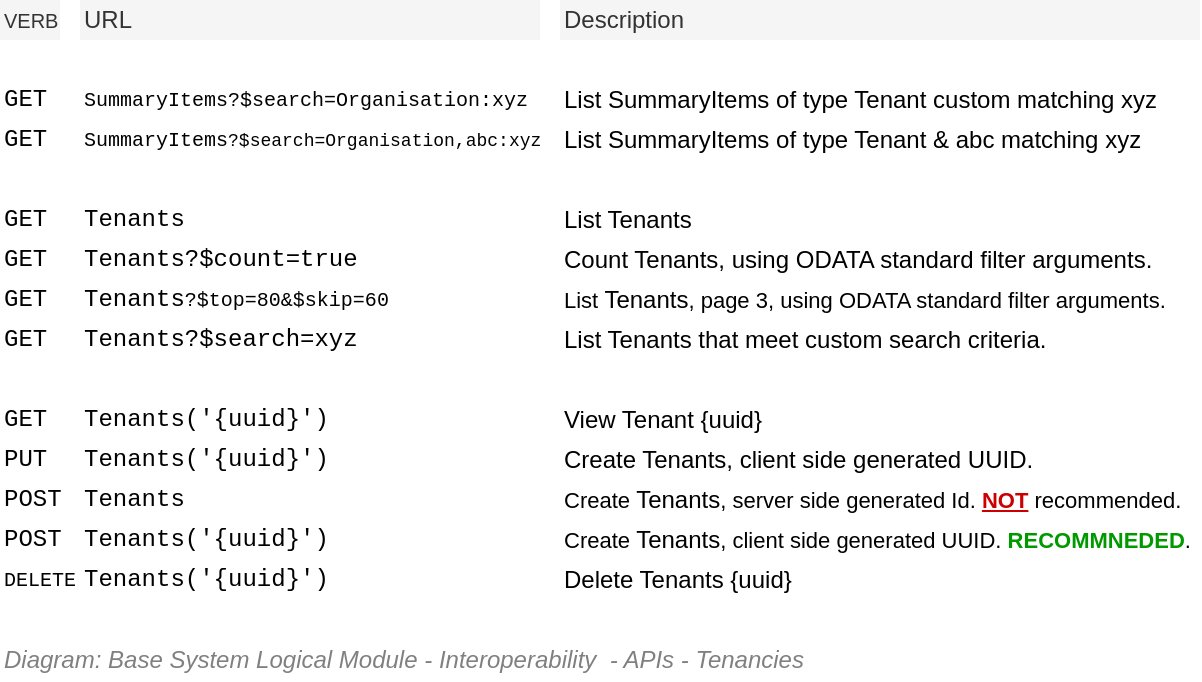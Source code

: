 <mxfile compressed="false" version="18.0.8" type="google">
  <diagram name="Integration/System Logical Module/API/Resource URLs/Tenancies" id="PoN3Tv-k3saIw6w0Rttg">
    <mxGraphModel grid="1" page="1" gridSize="10" guides="1" tooltips="1" connect="1" arrows="1" fold="1" pageScale="1" pageWidth="850" pageHeight="1100" math="0" shadow="0">
      <root>
        <mxCell id="_26Is6igs60ySEspcBSc-0" />
        <mxCell id="XjMKO7mXyI-uBreeRKWt-0" value="Diagram" parent="_26Is6igs60ySEspcBSc-0" />
        <mxCell id="_26Is6igs60ySEspcBSc-27" value="List Tenants" style="text;html=1;strokeColor=none;fillColor=none;align=left;verticalAlign=middle;whiteSpace=wrap;rounded=0;dashed=1;fontFamily=Helvetica;fontSize=12;" vertex="1" parent="XjMKO7mXyI-uBreeRKWt-0">
          <mxGeometry x="400" y="300" width="320" height="20" as="geometry" />
        </mxCell>
        <mxCell id="_26Is6igs60ySEspcBSc-28" value="Tenants" style="text;html=1;strokeColor=none;fillColor=none;align=left;verticalAlign=middle;whiteSpace=wrap;rounded=0;dashed=1;fontSize=12;fontFamily=Courier New;" vertex="1" parent="XjMKO7mXyI-uBreeRKWt-0">
          <mxGeometry x="160" y="300" width="200" height="20" as="geometry" />
        </mxCell>
        <mxCell id="_26Is6igs60ySEspcBSc-29" value="Tenants(&#39;{uuid}&#39;)" style="text;html=1;strokeColor=none;fillColor=none;align=left;verticalAlign=middle;whiteSpace=wrap;rounded=0;dashed=1;fontSize=12;fontFamily=Courier New;" vertex="1" parent="XjMKO7mXyI-uBreeRKWt-0">
          <mxGeometry x="160" y="400" width="200" height="20" as="geometry" />
        </mxCell>
        <mxCell id="_26Is6igs60ySEspcBSc-30" value="View Tenant {uuid}" style="text;html=1;strokeColor=none;fillColor=none;align=left;verticalAlign=middle;whiteSpace=wrap;rounded=0;dashed=1;fontFamily=Helvetica;fontSize=12;" vertex="1" parent="XjMKO7mXyI-uBreeRKWt-0">
          <mxGeometry x="400" y="400" width="320" height="20" as="geometry" />
        </mxCell>
        <mxCell id="_26Is6igs60ySEspcBSc-31" value="GET" style="text;html=1;strokeColor=none;fillColor=none;align=left;verticalAlign=middle;whiteSpace=wrap;rounded=0;dashed=1;fontSize=12;fontFamily=Courier New;" vertex="1" parent="XjMKO7mXyI-uBreeRKWt-0">
          <mxGeometry x="120" y="300" width="40" height="20" as="geometry" />
        </mxCell>
        <mxCell id="_26Is6igs60ySEspcBSc-32" value="GET" style="text;html=1;strokeColor=none;fillColor=none;align=left;verticalAlign=middle;whiteSpace=wrap;rounded=0;dashed=1;fontSize=12;fontFamily=Courier New;" vertex="1" parent="XjMKO7mXyI-uBreeRKWt-0">
          <mxGeometry x="120" y="400" width="40" height="20" as="geometry" />
        </mxCell>
        <mxCell id="_26Is6igs60ySEspcBSc-33" value="POST" style="text;html=1;strokeColor=none;fillColor=none;align=left;verticalAlign=middle;whiteSpace=wrap;rounded=0;dashed=1;fontSize=12;fontFamily=Courier New;" vertex="1" parent="XjMKO7mXyI-uBreeRKWt-0">
          <mxGeometry x="120" y="440" width="40" height="20" as="geometry" />
        </mxCell>
        <mxCell id="_26Is6igs60ySEspcBSc-34" value="Tenants" style="text;html=1;strokeColor=none;fillColor=none;align=left;verticalAlign=middle;whiteSpace=wrap;rounded=0;dashed=1;fontSize=12;fontFamily=Courier New;" vertex="1" parent="XjMKO7mXyI-uBreeRKWt-0">
          <mxGeometry x="160" y="440" width="200" height="20" as="geometry" />
        </mxCell>
        <mxCell id="_26Is6igs60ySEspcBSc-35" value="POST" style="text;html=1;strokeColor=none;fillColor=none;align=left;verticalAlign=middle;whiteSpace=wrap;rounded=0;dashed=1;fontSize=12;fontFamily=Courier New;" vertex="1" parent="XjMKO7mXyI-uBreeRKWt-0">
          <mxGeometry x="120" y="460" width="40" height="20" as="geometry" />
        </mxCell>
        <mxCell id="_26Is6igs60ySEspcBSc-36" value="Tenants(&#39;{uuid}&#39;)" style="text;html=1;strokeColor=none;fillColor=none;align=left;verticalAlign=middle;whiteSpace=wrap;rounded=0;dashed=1;fontSize=12;fontFamily=Courier New;" vertex="1" parent="XjMKO7mXyI-uBreeRKWt-0">
          <mxGeometry x="160" y="460" width="200" height="20" as="geometry" />
        </mxCell>
        <mxCell id="_26Is6igs60ySEspcBSc-37" value="&lt;font style=&quot;font-size: 11px&quot;&gt;Create&amp;nbsp;&lt;span style=&quot;font-size: 12px&quot;&gt;Tenants&lt;/span&gt;, server side generated Id. &lt;b&gt;&lt;font color=&quot;#cc0000&quot; style=&quot;font-size: 11px&quot;&gt;&lt;u&gt;NOT&lt;/u&gt;&lt;/font&gt; &lt;/b&gt;recommended.&lt;/font&gt;" style="text;html=1;strokeColor=none;fillColor=none;align=left;verticalAlign=middle;whiteSpace=wrap;rounded=0;dashed=1;fontFamily=Helvetica;fontSize=12;" vertex="1" parent="XjMKO7mXyI-uBreeRKWt-0">
          <mxGeometry x="400" y="440" width="320" height="20" as="geometry" />
        </mxCell>
        <mxCell id="_26Is6igs60ySEspcBSc-38" value="&lt;font style=&quot;font-size: 11px&quot;&gt;Create&amp;nbsp;&lt;span style=&quot;font-size: 12px&quot;&gt;Tenants&lt;/span&gt;, client side generated UUID. &lt;b&gt;&lt;font color=&quot;#009900&quot; style=&quot;font-size: 11px&quot;&gt;RECOMMNEDED&lt;/font&gt;&lt;/b&gt;.&lt;/font&gt;" style="text;html=1;strokeColor=none;fillColor=none;align=left;verticalAlign=middle;whiteSpace=wrap;rounded=0;dashed=1;fontFamily=Helvetica;fontSize=12;" vertex="1" parent="XjMKO7mXyI-uBreeRKWt-0">
          <mxGeometry x="400" y="460" width="320" height="20" as="geometry" />
        </mxCell>
        <mxCell id="_26Is6igs60ySEspcBSc-39" value="PUT" style="text;html=1;strokeColor=none;fillColor=none;align=left;verticalAlign=middle;whiteSpace=wrap;rounded=0;dashed=1;fontSize=12;fontFamily=Courier New;" vertex="1" parent="XjMKO7mXyI-uBreeRKWt-0">
          <mxGeometry x="120" y="420" width="40" height="20" as="geometry" />
        </mxCell>
        <mxCell id="_26Is6igs60ySEspcBSc-40" value="Tenants(&#39;{uuid}&#39;)" style="text;html=1;strokeColor=none;fillColor=none;align=left;verticalAlign=middle;whiteSpace=wrap;rounded=0;dashed=1;fontSize=12;fontFamily=Courier New;" vertex="1" parent="XjMKO7mXyI-uBreeRKWt-0">
          <mxGeometry x="160" y="420" width="200" height="20" as="geometry" />
        </mxCell>
        <mxCell id="_26Is6igs60ySEspcBSc-41" value="Create Tenants, client side generated UUID." style="text;html=1;strokeColor=none;fillColor=none;align=left;verticalAlign=middle;whiteSpace=wrap;rounded=0;dashed=1;fontFamily=Helvetica;fontSize=12;" vertex="1" parent="XjMKO7mXyI-uBreeRKWt-0">
          <mxGeometry x="400" y="420" width="320" height="20" as="geometry" />
        </mxCell>
        <mxCell id="_26Is6igs60ySEspcBSc-42" value="DELETE" style="text;html=1;strokeColor=none;fillColor=none;align=left;verticalAlign=middle;whiteSpace=wrap;rounded=0;dashed=1;fontSize=10;fontFamily=Courier New;" vertex="1" parent="XjMKO7mXyI-uBreeRKWt-0">
          <mxGeometry x="120" y="480" width="40" height="20" as="geometry" />
        </mxCell>
        <mxCell id="_26Is6igs60ySEspcBSc-43" value="Tenants(&#39;{uuid}&#39;)" style="text;html=1;strokeColor=none;fillColor=none;align=left;verticalAlign=middle;whiteSpace=wrap;rounded=0;dashed=1;fontSize=12;fontFamily=Courier New;" vertex="1" parent="XjMKO7mXyI-uBreeRKWt-0">
          <mxGeometry x="160" y="480" width="200" height="20" as="geometry" />
        </mxCell>
        <mxCell id="_26Is6igs60ySEspcBSc-44" value="Delete Tenants {uuid}" style="text;html=1;strokeColor=none;fillColor=none;align=left;verticalAlign=middle;whiteSpace=wrap;rounded=0;dashed=1;fontFamily=Helvetica;fontSize=12;" vertex="1" parent="XjMKO7mXyI-uBreeRKWt-0">
          <mxGeometry x="400" y="480" width="320" height="20" as="geometry" />
        </mxCell>
        <mxCell id="_26Is6igs60ySEspcBSc-46" value="&lt;font style=&quot;font-size: 11px&quot;&gt;List&amp;nbsp;&lt;span style=&quot;font-size: 12px&quot;&gt;Tenants&lt;/span&gt;, page 3, using ODATA standard filter arguments.&lt;/font&gt;" style="text;html=1;strokeColor=none;fillColor=none;align=left;verticalAlign=middle;whiteSpace=wrap;rounded=0;dashed=1;fontFamily=Helvetica;fontSize=12;" vertex="1" parent="XjMKO7mXyI-uBreeRKWt-0">
          <mxGeometry x="400" y="340" width="320" height="20" as="geometry" />
        </mxCell>
        <mxCell id="_26Is6igs60ySEspcBSc-47" value="&lt;font style=&quot;font-size: 10px&quot;&gt;&lt;span style=&quot;font-size: 12px&quot;&gt;Tenants&lt;/span&gt;?$top=80&amp;amp;$skip=60&lt;/font&gt;" style="text;html=1;strokeColor=none;fillColor=none;align=left;verticalAlign=middle;whiteSpace=wrap;rounded=0;dashed=1;fontSize=12;fontFamily=Courier New;" vertex="1" parent="XjMKO7mXyI-uBreeRKWt-0">
          <mxGeometry x="160" y="340" width="200" height="20" as="geometry" />
        </mxCell>
        <mxCell id="_26Is6igs60ySEspcBSc-48" value="GET" style="text;html=1;strokeColor=none;fillColor=none;align=left;verticalAlign=middle;whiteSpace=wrap;rounded=0;dashed=1;fontSize=12;fontFamily=Courier New;" vertex="1" parent="XjMKO7mXyI-uBreeRKWt-0">
          <mxGeometry x="120" y="340" width="40" height="20" as="geometry" />
        </mxCell>
        <mxCell id="_26Is6igs60ySEspcBSc-49" value="Count Tenants, using ODATA standard filter arguments." style="text;html=1;strokeColor=none;fillColor=none;align=left;verticalAlign=middle;whiteSpace=wrap;rounded=0;dashed=1;fontFamily=Helvetica;fontSize=12;" vertex="1" parent="XjMKO7mXyI-uBreeRKWt-0">
          <mxGeometry x="400" y="320" width="320" height="20" as="geometry" />
        </mxCell>
        <mxCell id="_26Is6igs60ySEspcBSc-50" value="Tenants?$count=true" style="text;html=1;strokeColor=none;fillColor=none;align=left;verticalAlign=middle;whiteSpace=wrap;rounded=0;dashed=1;fontSize=12;fontFamily=Courier New;" vertex="1" parent="XjMKO7mXyI-uBreeRKWt-0">
          <mxGeometry x="160" y="320" width="200" height="20" as="geometry" />
        </mxCell>
        <mxCell id="_26Is6igs60ySEspcBSc-51" value="GET" style="text;html=1;strokeColor=none;fillColor=none;align=left;verticalAlign=middle;whiteSpace=wrap;rounded=0;dashed=1;fontSize=12;fontFamily=Courier New;" vertex="1" parent="XjMKO7mXyI-uBreeRKWt-0">
          <mxGeometry x="120" y="320" width="40" height="20" as="geometry" />
        </mxCell>
        <mxCell id="_26Is6igs60ySEspcBSc-55" value="GET" style="text;html=1;strokeColor=none;fillColor=none;align=left;verticalAlign=middle;whiteSpace=wrap;rounded=0;dashed=1;fontSize=12;fontFamily=Courier New;" vertex="1" parent="XjMKO7mXyI-uBreeRKWt-0">
          <mxGeometry x="120" y="360" width="40" height="20" as="geometry" />
        </mxCell>
        <mxCell id="_26Is6igs60ySEspcBSc-56" value="Tenants?$search=xyz" style="text;html=1;strokeColor=none;fillColor=none;align=left;verticalAlign=middle;whiteSpace=wrap;rounded=0;dashed=1;fontSize=12;fontFamily=Courier New;" vertex="1" parent="XjMKO7mXyI-uBreeRKWt-0">
          <mxGeometry x="160" y="360" width="200" height="20" as="geometry" />
        </mxCell>
        <mxCell id="_26Is6igs60ySEspcBSc-57" value="List Tenants that meet custom search criteria." style="text;html=1;strokeColor=none;fillColor=none;align=left;verticalAlign=middle;whiteSpace=wrap;rounded=0;dashed=1;fontFamily=Helvetica;fontSize=12;" vertex="1" parent="XjMKO7mXyI-uBreeRKWt-0">
          <mxGeometry x="400" y="360" width="320" height="20" as="geometry" />
        </mxCell>
        <mxCell id="_26Is6igs60ySEspcBSc-58" value="Description" style="text;html=1;strokeColor=none;fillColor=#f5f5f5;align=left;verticalAlign=middle;whiteSpace=wrap;rounded=0;fontSize=12;fontFamily=Helvetica;fontColor=#333333;fontStyle=0" vertex="1" parent="XjMKO7mXyI-uBreeRKWt-0">
          <mxGeometry x="400" y="200" width="320" height="20" as="geometry" />
        </mxCell>
        <mxCell id="_26Is6igs60ySEspcBSc-59" value="URL" style="text;html=1;strokeColor=none;fillColor=#f5f5f5;align=left;verticalAlign=middle;whiteSpace=wrap;rounded=0;fontSize=12;fontFamily=Helvetica;fontColor=#333333;fontStyle=0" vertex="1" parent="XjMKO7mXyI-uBreeRKWt-0">
          <mxGeometry x="160" y="200" width="230" height="20" as="geometry" />
        </mxCell>
        <mxCell id="_26Is6igs60ySEspcBSc-60" value="&lt;font style=&quot;font-size: 10px;&quot;&gt;VERB&lt;/font&gt;" style="text;html=1;strokeColor=none;fillColor=#f5f5f5;align=left;verticalAlign=middle;whiteSpace=wrap;rounded=0;fontSize=10;fontFamily=Helvetica;fontColor=#333333;fontStyle=0" vertex="1" parent="XjMKO7mXyI-uBreeRKWt-0">
          <mxGeometry x="120" y="200" width="30" height="20" as="geometry" />
        </mxCell>
        <mxCell id="_26Is6igs60ySEspcBSc-61" value="&lt;font style=&quot;font-size: 9px&quot;&gt;&lt;span style=&quot;font-size: 10px&quot;&gt;SummaryItems&lt;/span&gt;?$search=Organisation,abc:xyz&lt;/font&gt;" style="text;html=1;strokeColor=none;fillColor=none;align=left;verticalAlign=middle;whiteSpace=wrap;rounded=0;dashed=1;fontSize=9;fontFamily=Courier New;" vertex="1" parent="XjMKO7mXyI-uBreeRKWt-0">
          <mxGeometry x="160" y="260" width="250" height="20" as="geometry" />
        </mxCell>
        <mxCell id="_26Is6igs60ySEspcBSc-62" value="GET" style="text;html=1;strokeColor=none;fillColor=none;align=left;verticalAlign=middle;whiteSpace=wrap;rounded=0;dashed=1;fontSize=12;fontFamily=Courier New;" vertex="1" parent="XjMKO7mXyI-uBreeRKWt-0">
          <mxGeometry x="120" y="260" width="40" height="20" as="geometry" />
        </mxCell>
        <mxCell id="_26Is6igs60ySEspcBSc-63" value="&lt;font style=&quot;font-size: 10px&quot;&gt;SummaryItems?$search=Organisation:xyz&lt;/font&gt;" style="text;html=1;strokeColor=none;fillColor=none;align=left;verticalAlign=middle;whiteSpace=wrap;rounded=0;dashed=1;fontSize=10;fontFamily=Courier New;" vertex="1" parent="XjMKO7mXyI-uBreeRKWt-0">
          <mxGeometry x="160" y="240" width="240" height="20" as="geometry" />
        </mxCell>
        <mxCell id="_26Is6igs60ySEspcBSc-64" value="GET" style="text;html=1;strokeColor=none;fillColor=none;align=left;verticalAlign=middle;whiteSpace=wrap;rounded=0;dashed=1;fontSize=12;fontFamily=Courier New;" vertex="1" parent="XjMKO7mXyI-uBreeRKWt-0">
          <mxGeometry x="120" y="240" width="40" height="20" as="geometry" />
        </mxCell>
        <mxCell id="_26Is6igs60ySEspcBSc-65" value="List SummaryItems of type Tenant custom matching xyz" style="text;html=1;strokeColor=none;fillColor=none;align=left;verticalAlign=middle;whiteSpace=wrap;rounded=0;dashed=1;fontFamily=Helvetica;fontSize=12;" vertex="1" parent="XjMKO7mXyI-uBreeRKWt-0">
          <mxGeometry x="400" y="240" width="320" height="20" as="geometry" />
        </mxCell>
        <mxCell id="_26Is6igs60ySEspcBSc-66" value="List SummaryItems&amp;nbsp;of type Tenant &amp;amp; abc matching xyz" style="text;html=1;strokeColor=none;fillColor=none;align=left;verticalAlign=middle;whiteSpace=wrap;rounded=0;dashed=1;fontFamily=Helvetica;fontSize=12;" vertex="1" parent="XjMKO7mXyI-uBreeRKWt-0">
          <mxGeometry x="400" y="260" width="320" height="20" as="geometry" />
        </mxCell>
        <mxCell id="_26Is6igs60ySEspcBSc-1" value="Context/Legend" parent="_26Is6igs60ySEspcBSc-0" />
        <mxCell id="XjMKO7mXyI-uBreeRKWt-1" value="Title/Diagram" parent="_26Is6igs60ySEspcBSc-0" />
        <mxCell id="_26Is6igs60ySEspcBSc-76" value="&lt;font style=&quot;font-size: 12px ; font-weight: normal&quot;&gt;&lt;i&gt;Diagram: Base&amp;nbsp;&lt;/i&gt;&lt;i&gt;System&amp;nbsp;&lt;/i&gt;&lt;i&gt;Logical Module -&amp;nbsp;&lt;/i&gt;&lt;i&gt;Interoperability&amp;nbsp;&lt;/i&gt;&lt;i&gt;&amp;nbsp;- APIs - Tenancies&lt;/i&gt;&lt;/font&gt;" style="text;strokeColor=none;fillColor=none;html=1;fontSize=12;fontStyle=1;verticalAlign=middle;align=left;shadow=0;glass=0;comic=0;opacity=30;fontColor=#808080;" vertex="1" parent="XjMKO7mXyI-uBreeRKWt-1">
          <mxGeometry x="120" y="520" width="520" height="20" as="geometry" />
        </mxCell>
        <mxCell id="XjMKO7mXyI-uBreeRKWt-2" value="Title/Page" visible="0" parent="_26Is6igs60ySEspcBSc-0" />
        <mxCell id="_26Is6igs60ySEspcBSc-77" value="" style="group;fontSize=12;" vertex="1" connectable="0" parent="XjMKO7mXyI-uBreeRKWt-2">
          <mxGeometry x="120" y="120" width="600" height="45" as="geometry" />
        </mxCell>
        <mxCell id="_26Is6igs60ySEspcBSc-78" value="&lt;font style=&quot;font-size: 12px&quot;&gt;Base Logical Module - Interoperability&amp;nbsp;- APIs - Tenancies&lt;/font&gt;" style="text;strokeColor=none;fillColor=none;html=1;fontSize=12;fontStyle=1;verticalAlign=middle;align=left;shadow=0;glass=0;comic=0;opacity=30;fontColor=#808080;" vertex="1" parent="_26Is6igs60ySEspcBSc-77">
          <mxGeometry y="20" width="600" height="20" as="geometry" />
        </mxCell>
        <mxCell id="_26Is6igs60ySEspcBSc-79" value="" style="line;strokeWidth=2;html=1;shadow=0;glass=0;comic=0;fillColor=none;fontSize=10;fontColor=#CCCCCC;labelBackgroundColor=none;strokeColor=#CCCCCC;" vertex="1" parent="_26Is6igs60ySEspcBSc-77">
          <mxGeometry y="35" width="600" height="10" as="geometry" />
        </mxCell>
        <mxCell id="XjMKO7mXyI-uBreeRKWt-3" value="About" parent="_26Is6igs60ySEspcBSc-0" />
      </root>
    </mxGraphModel>
  </diagram>
</mxfile>
